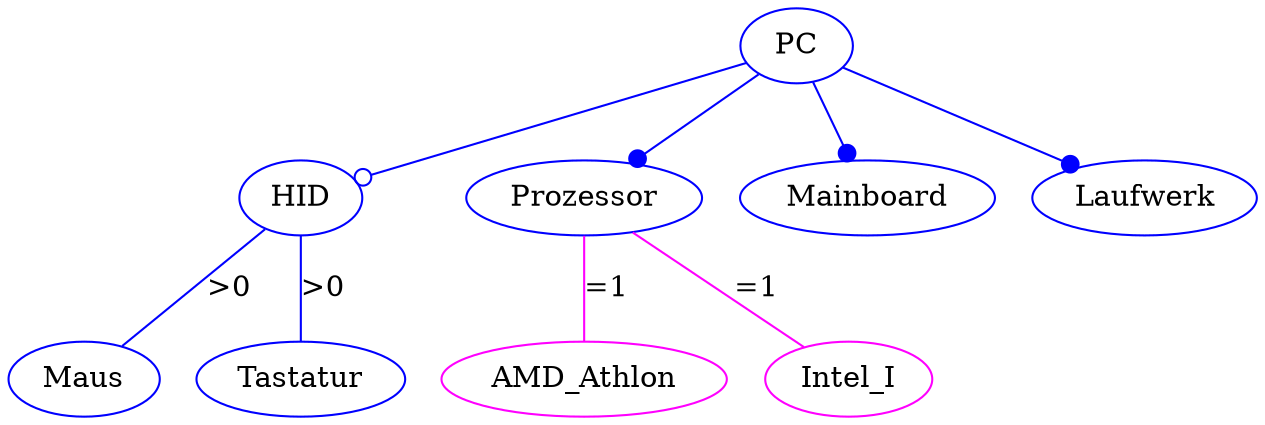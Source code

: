 digraph G {
PC [color = "#0000FF"];
PC -> HID [ arrowhead = "odot"  color = "#0000FF" ];
HID [color = "#0000FF"];
HID -> Maus [ arrowhead = "none" label = ">0" color = "#0000FF" ];
Maus [color = "#0000FF"];
HID -> Tastatur [ arrowhead = "none" label = ">0" color = "#0000FF" ];
Tastatur [color = "#0000FF"];
PC -> Prozessor [ arrowhead = "dot"  color = "#0000FF" ];
Prozessor [color = "#0000FF"];
Prozessor -> AMD_Athlon [ arrowhead = "none" label = "=1" color = "#FF00FF" ];
AMD_Athlon [color = "#FF00FF"];
Prozessor -> Intel_I [ arrowhead = "none" label = "=1" color = "#FF00FF" ];
Intel_I [color = "#FF00FF"];
PC -> Mainboard [ arrowhead = "dot"  color = "#0000FF" ];
Mainboard [color = "#0000FF"];
PC -> Laufwerk [ arrowhead = "dot"  color = "#0000FF" ];
Laufwerk [color = "#0000FF"];
}
